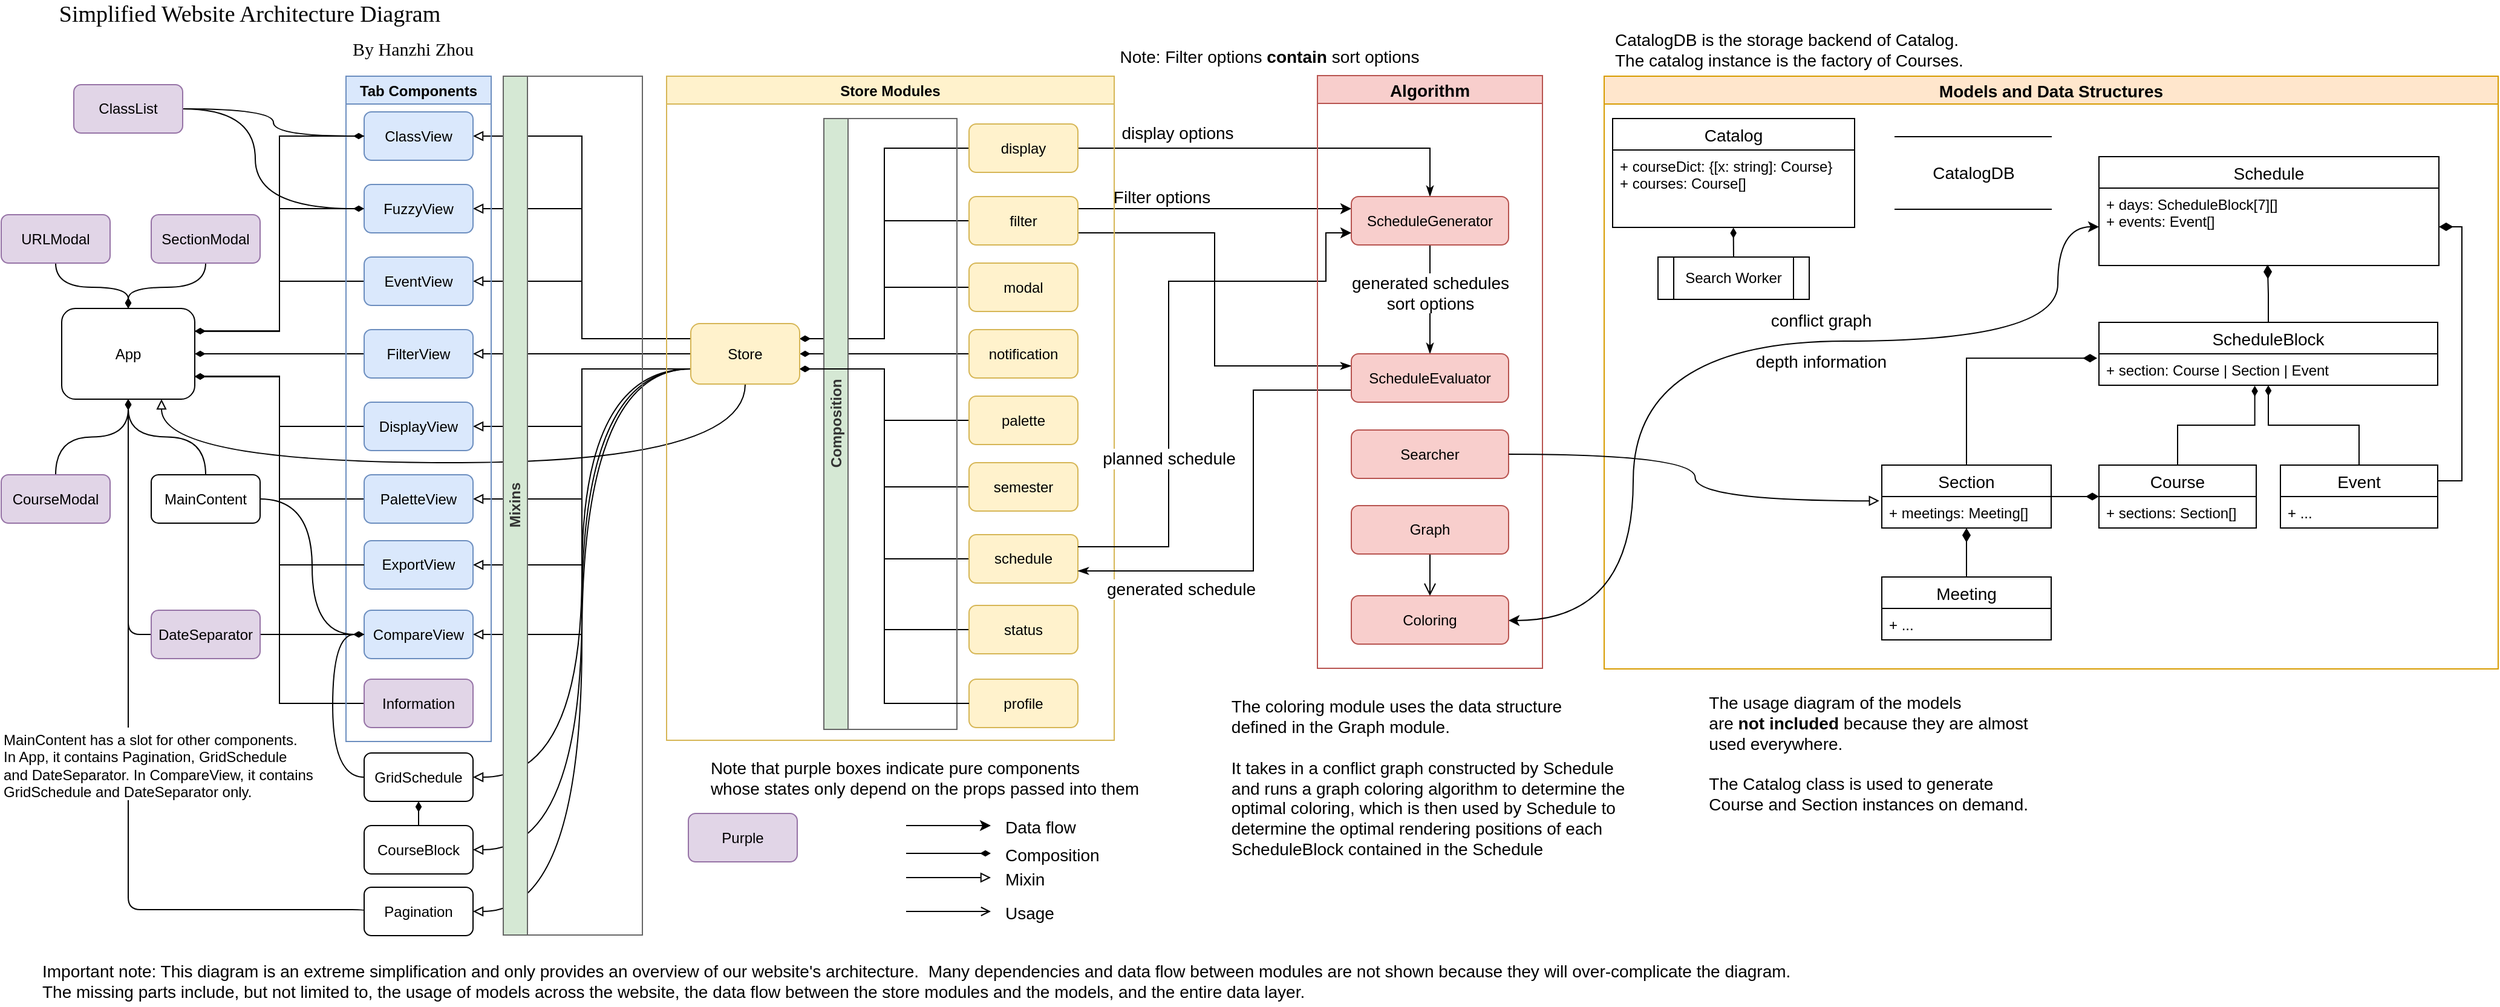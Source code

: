 <mxfile pages="1" version="11.2.1" type="github"><diagram id="ERyFU8kMDomWasQHlO6M" name="Page-1"><mxGraphModel dx="1221" dy="685" grid="1" gridSize="10" guides="1" tooltips="1" connect="1" arrows="1" fold="1" page="1" pageScale="1" pageWidth="1100" pageHeight="850" math="0" shadow="0"><root><mxCell id="0"/><mxCell id="1" parent="0"/><mxCell id="Muoc5TNMA0XhnlQShsyw-18" style="edgeStyle=orthogonalEdgeStyle;rounded=1;orthogonalLoop=1;jettySize=auto;html=1;exitX=0;exitY=0.5;exitDx=0;exitDy=0;entryX=0.5;entryY=1;entryDx=0;entryDy=0;endArrow=diamondThin;endFill=1;" parent="1" source="nzDxdYiODuAXyzOCH1LF-58" target="nzDxdYiODuAXyzOCH1LF-39" edge="1"><mxGeometry relative="1" as="geometry"><Array as="points"><mxPoint x="306" y="760"/><mxPoint x="111" y="760"/></Array></mxGeometry></mxCell><mxCell id="nzDxdYiODuAXyzOCH1LF-1" style="edgeStyle=orthogonalEdgeStyle;rounded=0;orthogonalLoop=1;jettySize=auto;html=1;exitX=0;exitY=0.5;exitDx=0;exitDy=0;startArrow=none;startFill=0;endArrow=diamondThin;endFill=1;fontSize=14;entryX=1;entryY=0.75;entryDx=0;entryDy=0;" parent="1" source="nzDxdYiODuAXyzOCH1LF-52" target="nzDxdYiODuAXyzOCH1LF-20" edge="1"><mxGeometry relative="1" as="geometry"><mxPoint x="671" y="360.5" as="targetPoint"/></mxGeometry></mxCell><mxCell id="nzDxdYiODuAXyzOCH1LF-2" style="edgeStyle=orthogonalEdgeStyle;rounded=0;orthogonalLoop=1;jettySize=auto;html=1;exitX=1;exitY=0.25;exitDx=0;exitDy=0;entryX=0;entryY=0.5;entryDx=0;entryDy=0;endArrow=none;endFill=0;startArrow=diamondThin;startFill=1;" parent="1" source="nzDxdYiODuAXyzOCH1LF-20" target="nzDxdYiODuAXyzOCH1LF-31" edge="1"><mxGeometry relative="1" as="geometry"/></mxCell><mxCell id="nzDxdYiODuAXyzOCH1LF-3" style="edgeStyle=orthogonalEdgeStyle;rounded=0;orthogonalLoop=1;jettySize=auto;html=1;exitX=1;exitY=0.75;exitDx=0;exitDy=0;entryX=0;entryY=0.5;entryDx=0;entryDy=0;endArrow=none;endFill=0;startArrow=diamondThin;startFill=1;" parent="1" source="nzDxdYiODuAXyzOCH1LF-20" target="nzDxdYiODuAXyzOCH1LF-51" edge="1"><mxGeometry relative="1" as="geometry"/></mxCell><mxCell id="nzDxdYiODuAXyzOCH1LF-4" style="edgeStyle=orthogonalEdgeStyle;rounded=0;orthogonalLoop=1;jettySize=auto;html=1;exitX=1;exitY=0.75;exitDx=0;exitDy=0;entryX=0;entryY=0.5;entryDx=0;entryDy=0;endArrow=none;endFill=0;startArrow=diamondThin;startFill=1;" parent="1" source="nzDxdYiODuAXyzOCH1LF-20" target="nzDxdYiODuAXyzOCH1LF-32" edge="1"><mxGeometry relative="1" as="geometry"/></mxCell><mxCell id="nzDxdYiODuAXyzOCH1LF-5" style="edgeStyle=orthogonalEdgeStyle;rounded=0;orthogonalLoop=1;jettySize=auto;html=1;exitX=1;exitY=0.75;exitDx=0;exitDy=0;entryX=0;entryY=0.5;entryDx=0;entryDy=0;endArrow=none;endFill=0;startArrow=diamondThin;startFill=1;" parent="1" source="nzDxdYiODuAXyzOCH1LF-20" target="nzDxdYiODuAXyzOCH1LF-21" edge="1"><mxGeometry relative="1" as="geometry"/></mxCell><mxCell id="nzDxdYiODuAXyzOCH1LF-6" style="edgeStyle=orthogonalEdgeStyle;rounded=0;orthogonalLoop=1;jettySize=auto;html=1;exitX=1;exitY=0.25;exitDx=0;exitDy=0;entryX=0;entryY=0.5;entryDx=0;entryDy=0;endArrow=none;endFill=0;startArrow=diamondThin;startFill=1;" parent="1" source="nzDxdYiODuAXyzOCH1LF-20" target="nzDxdYiODuAXyzOCH1LF-28" edge="1"><mxGeometry relative="1" as="geometry"/></mxCell><mxCell id="nzDxdYiODuAXyzOCH1LF-7" style="edgeStyle=orthogonalEdgeStyle;rounded=0;orthogonalLoop=1;jettySize=auto;html=1;exitX=1;exitY=0.5;exitDx=0;exitDy=0;entryX=0;entryY=0.5;entryDx=0;entryDy=0;endArrow=none;endFill=0;startArrow=diamondThin;startFill=1;" parent="1" source="nzDxdYiODuAXyzOCH1LF-20" target="nzDxdYiODuAXyzOCH1LF-27" edge="1"><mxGeometry relative="1" as="geometry"/></mxCell><mxCell id="nzDxdYiODuAXyzOCH1LF-8" style="edgeStyle=orthogonalEdgeStyle;rounded=0;orthogonalLoop=1;jettySize=auto;html=1;exitX=1;exitY=0.25;exitDx=0;exitDy=0;entryX=0;entryY=0.5;entryDx=0;entryDy=0;endArrow=none;endFill=0;startArrow=diamondThin;startFill=1;" parent="1" source="nzDxdYiODuAXyzOCH1LF-20" target="nzDxdYiODuAXyzOCH1LF-26" edge="1"><mxGeometry relative="1" as="geometry"/></mxCell><mxCell id="nzDxdYiODuAXyzOCH1LF-9" style="edgeStyle=orthogonalEdgeStyle;rounded=0;orthogonalLoop=1;jettySize=auto;html=1;exitX=0;exitY=0.25;exitDx=0;exitDy=0;entryX=1;entryY=0.5;entryDx=0;entryDy=0;endArrow=block;endFill=0;startArrow=none;startFill=0;" parent="1" source="nzDxdYiODuAXyzOCH1LF-20" target="nzDxdYiODuAXyzOCH1LF-33" edge="1"><mxGeometry relative="1" as="geometry"/></mxCell><mxCell id="nzDxdYiODuAXyzOCH1LF-10" style="edgeStyle=orthogonalEdgeStyle;rounded=0;orthogonalLoop=1;jettySize=auto;html=1;exitX=0;exitY=0.5;exitDx=0;exitDy=0;entryX=1;entryY=0.5;entryDx=0;entryDy=0;endArrow=block;endFill=0;startArrow=none;startFill=0;" parent="1" source="nzDxdYiODuAXyzOCH1LF-20" target="nzDxdYiODuAXyzOCH1LF-41" edge="1"><mxGeometry relative="1" as="geometry"/></mxCell><mxCell id="nzDxdYiODuAXyzOCH1LF-11" style="edgeStyle=orthogonalEdgeStyle;rounded=0;orthogonalLoop=1;jettySize=auto;html=1;exitX=0;exitY=0.75;exitDx=0;exitDy=0;entryX=1;entryY=0.5;entryDx=0;entryDy=0;endArrow=block;endFill=0;startArrow=none;startFill=0;" parent="1" source="nzDxdYiODuAXyzOCH1LF-20" target="nzDxdYiODuAXyzOCH1LF-43" edge="1"><mxGeometry relative="1" as="geometry"/></mxCell><mxCell id="nzDxdYiODuAXyzOCH1LF-12" style="edgeStyle=orthogonalEdgeStyle;rounded=0;orthogonalLoop=1;jettySize=auto;html=1;exitX=0;exitY=0.75;exitDx=0;exitDy=0;entryX=1;entryY=0.5;entryDx=0;entryDy=0;endArrow=block;endFill=0;startArrow=none;startFill=0;" parent="1" source="nzDxdYiODuAXyzOCH1LF-20" target="nzDxdYiODuAXyzOCH1LF-45" edge="1"><mxGeometry relative="1" as="geometry"/></mxCell><mxCell id="nzDxdYiODuAXyzOCH1LF-13" style="edgeStyle=orthogonalEdgeStyle;rounded=0;orthogonalLoop=1;jettySize=auto;html=1;exitX=0;exitY=0.25;exitDx=0;exitDy=0;entryX=1;entryY=0.5;entryDx=0;entryDy=0;endArrow=block;endFill=0;startArrow=none;startFill=0;" parent="1" source="nzDxdYiODuAXyzOCH1LF-20" target="nzDxdYiODuAXyzOCH1LF-35" edge="1"><mxGeometry relative="1" as="geometry"/></mxCell><mxCell id="nzDxdYiODuAXyzOCH1LF-14" style="edgeStyle=orthogonalEdgeStyle;rounded=0;orthogonalLoop=1;jettySize=auto;html=1;exitX=0;exitY=0.25;exitDx=0;exitDy=0;entryX=1;entryY=0.5;entryDx=0;entryDy=0;endArrow=block;endFill=0;startArrow=none;startFill=0;" parent="1" source="nzDxdYiODuAXyzOCH1LF-20" target="nzDxdYiODuAXyzOCH1LF-37" edge="1"><mxGeometry relative="1" as="geometry"/></mxCell><mxCell id="nzDxdYiODuAXyzOCH1LF-15" style="edgeStyle=orthogonalEdgeStyle;curved=1;rounded=0;orthogonalLoop=1;jettySize=auto;html=1;exitX=0;exitY=0.75;exitDx=0;exitDy=0;startArrow=none;startFill=0;endArrow=block;endFill=0;entryX=1;entryY=0.5;entryDx=0;entryDy=0;" parent="1" source="nzDxdYiODuAXyzOCH1LF-20" target="nzDxdYiODuAXyzOCH1LF-60" edge="1"><mxGeometry relative="1" as="geometry"><mxPoint x="406" y="580.5" as="targetPoint"/></mxGeometry></mxCell><mxCell id="nzDxdYiODuAXyzOCH1LF-16" style="edgeStyle=orthogonalEdgeStyle;curved=1;rounded=0;orthogonalLoop=1;jettySize=auto;html=1;exitX=0;exitY=0.75;exitDx=0;exitDy=0;entryX=1;entryY=0.5;entryDx=0;entryDy=0;startArrow=none;startFill=0;endArrow=block;endFill=0;" parent="1" source="nzDxdYiODuAXyzOCH1LF-20" target="nzDxdYiODuAXyzOCH1LF-62" edge="1"><mxGeometry relative="1" as="geometry"><mxPoint x="398" y="640.5" as="targetPoint"/></mxGeometry></mxCell><mxCell id="nzDxdYiODuAXyzOCH1LF-17" style="edgeStyle=orthogonalEdgeStyle;curved=1;rounded=0;orthogonalLoop=1;jettySize=auto;html=1;exitX=0;exitY=0.75;exitDx=0;exitDy=0;entryX=1;entryY=0.5;entryDx=0;entryDy=0;startArrow=none;startFill=0;endArrow=block;endFill=0;" parent="1" source="nzDxdYiODuAXyzOCH1LF-20" target="nzDxdYiODuAXyzOCH1LF-58" edge="1"><mxGeometry relative="1" as="geometry"/></mxCell><mxCell id="nzDxdYiODuAXyzOCH1LF-18" style="edgeStyle=orthogonalEdgeStyle;curved=1;rounded=0;orthogonalLoop=1;jettySize=auto;html=1;exitX=0.5;exitY=1;exitDx=0;exitDy=0;entryX=0.75;entryY=1;entryDx=0;entryDy=0;startArrow=none;startFill=0;endArrow=block;endFill=0;" parent="1" source="nzDxdYiODuAXyzOCH1LF-20" target="nzDxdYiODuAXyzOCH1LF-39" edge="1"><mxGeometry relative="1" as="geometry"><Array as="points"><mxPoint x="621" y="390.5"/><mxPoint x="139" y="390.5"/></Array></mxGeometry></mxCell><mxCell id="nzDxdYiODuAXyzOCH1LF-19" style="edgeStyle=orthogonalEdgeStyle;rounded=0;orthogonalLoop=1;jettySize=auto;html=1;exitX=0;exitY=0.75;exitDx=0;exitDy=0;entryX=1;entryY=0.5;entryDx=0;entryDy=0;endArrow=block;endFill=0;" parent="1" source="nzDxdYiODuAXyzOCH1LF-20" target="nzDxdYiODuAXyzOCH1LF-49" edge="1"><mxGeometry relative="1" as="geometry"/></mxCell><mxCell id="Muoc5TNMA0XhnlQShsyw-12" style="edgeStyle=orthogonalEdgeStyle;rounded=0;orthogonalLoop=1;jettySize=auto;html=1;exitX=0;exitY=0.75;exitDx=0;exitDy=0;entryX=1;entryY=0.5;entryDx=0;entryDy=0;endArrow=block;endFill=0;" parent="1" source="nzDxdYiODuAXyzOCH1LF-20" target="Muoc5TNMA0XhnlQShsyw-10" edge="1"><mxGeometry relative="1" as="geometry"/></mxCell><mxCell id="nzDxdYiODuAXyzOCH1LF-20" value="Store" style="rounded=1;whiteSpace=wrap;html=1;fillColor=#fff2cc;strokeColor=#d6b656;" parent="1" vertex="1"><mxGeometry x="576" y="275.5" width="90" height="50" as="geometry"/></mxCell><mxCell id="nzDxdYiODuAXyzOCH1LF-21" value="palette" style="rounded=1;whiteSpace=wrap;html=1;fillColor=#fff2cc;strokeColor=#d6b656;" parent="1" vertex="1"><mxGeometry x="806" y="335.5" width="90" height="40" as="geometry"/></mxCell><mxCell id="nzDxdYiODuAXyzOCH1LF-22" style="edgeStyle=orthogonalEdgeStyle;rounded=0;orthogonalLoop=1;jettySize=auto;html=1;exitX=1;exitY=0.75;exitDx=0;exitDy=0;entryX=0;entryY=0.25;entryDx=0;entryDy=0;startArrow=none;startFill=0;endArrow=classicThin;endFill=1;fontSize=14;" parent="1" source="nzDxdYiODuAXyzOCH1LF-26" target="nzDxdYiODuAXyzOCH1LF-85" edge="1"><mxGeometry relative="1" as="geometry"/></mxCell><mxCell id="nzDxdYiODuAXyzOCH1LF-23" value="sort options" style="text;html=1;resizable=0;points=[];align=center;verticalAlign=middle;labelBackgroundColor=#ffffff;fontSize=14;" parent="nzDxdYiODuAXyzOCH1LF-22" vertex="1" connectable="0"><mxGeometry x="0.28" y="12" relative="1" as="geometry"><mxPoint x="-55" y="-134" as="offset"/></mxGeometry></mxCell><mxCell id="nzDxdYiODuAXyzOCH1LF-24" style="edgeStyle=orthogonalEdgeStyle;rounded=0;orthogonalLoop=1;jettySize=auto;html=1;exitX=1;exitY=0.25;exitDx=0;exitDy=0;entryX=0;entryY=0.25;entryDx=0;entryDy=0;" parent="1" source="nzDxdYiODuAXyzOCH1LF-26" target="nzDxdYiODuAXyzOCH1LF-71" edge="1"><mxGeometry relative="1" as="geometry"><Array as="points"><mxPoint x="1081" y="180.5"/><mxPoint x="1081" y="180.5"/></Array></mxGeometry></mxCell><mxCell id="nzDxdYiODuAXyzOCH1LF-25" value="Filter options" style="text;html=1;resizable=0;points=[];align=center;verticalAlign=middle;labelBackgroundColor=#ffffff;fontSize=14;" parent="nzDxdYiODuAXyzOCH1LF-24" vertex="1" connectable="0"><mxGeometry x="-0.214" relative="1" as="geometry"><mxPoint x="-20" y="-10" as="offset"/></mxGeometry></mxCell><mxCell id="nzDxdYiODuAXyzOCH1LF-26" value="filter" style="rounded=1;whiteSpace=wrap;html=1;fillColor=#fff2cc;strokeColor=#d6b656;" parent="1" vertex="1"><mxGeometry x="806" y="170.5" width="90" height="40" as="geometry"/></mxCell><mxCell id="nzDxdYiODuAXyzOCH1LF-27" value="notification" style="rounded=1;whiteSpace=wrap;html=1;fillColor=#fff2cc;strokeColor=#d6b656;" parent="1" vertex="1"><mxGeometry x="806" y="280.5" width="90" height="40" as="geometry"/></mxCell><mxCell id="nzDxdYiODuAXyzOCH1LF-28" value="modal" style="rounded=1;whiteSpace=wrap;html=1;fillColor=#fff2cc;strokeColor=#d6b656;" parent="1" vertex="1"><mxGeometry x="806" y="225.5" width="90" height="40" as="geometry"/></mxCell><mxCell id="nzDxdYiODuAXyzOCH1LF-29" style="edgeStyle=orthogonalEdgeStyle;rounded=0;orthogonalLoop=1;jettySize=auto;html=1;entryX=0.5;entryY=0;entryDx=0;entryDy=0;startArrow=none;startFill=0;endArrow=classicThin;endFill=1;fontSize=15;" parent="1" source="nzDxdYiODuAXyzOCH1LF-31" target="nzDxdYiODuAXyzOCH1LF-71" edge="1"><mxGeometry relative="1" as="geometry"/></mxCell><mxCell id="nzDxdYiODuAXyzOCH1LF-30" value="display options" style="text;html=1;resizable=0;points=[];align=center;verticalAlign=middle;labelBackgroundColor=#ffffff;fontSize=14;" parent="nzDxdYiODuAXyzOCH1LF-29" vertex="1" connectable="0"><mxGeometry x="0.137" y="1" relative="1" as="geometry"><mxPoint x="-106" y="-11.5" as="offset"/></mxGeometry></mxCell><mxCell id="nzDxdYiODuAXyzOCH1LF-31" value="display" style="rounded=1;whiteSpace=wrap;html=1;fillColor=#fff2cc;strokeColor=#d6b656;" parent="1" vertex="1"><mxGeometry x="806" y="110.5" width="90" height="40" as="geometry"/></mxCell><mxCell id="nzDxdYiODuAXyzOCH1LF-32" value="semester" style="rounded=1;whiteSpace=wrap;html=1;fillColor=#fff2cc;strokeColor=#d6b656;" parent="1" vertex="1"><mxGeometry x="806" y="390.5" width="90" height="40" as="geometry"/></mxCell><mxCell id="nzDxdYiODuAXyzOCH1LF-33" value="ClassView" style="rounded=1;whiteSpace=wrap;html=1;fillColor=#dae8fc;strokeColor=#6c8ebf;" parent="1" vertex="1"><mxGeometry x="306" y="100.5" width="90" height="40" as="geometry"/></mxCell><mxCell id="nzDxdYiODuAXyzOCH1LF-34" style="edgeStyle=orthogonalEdgeStyle;rounded=0;orthogonalLoop=1;jettySize=auto;html=1;exitX=0;exitY=0.5;exitDx=0;exitDy=0;entryX=1;entryY=0.25;entryDx=0;entryDy=0;endArrow=diamondThin;endFill=1;" parent="1" source="nzDxdYiODuAXyzOCH1LF-35" target="nzDxdYiODuAXyzOCH1LF-39" edge="1"><mxGeometry relative="1" as="geometry"/></mxCell><mxCell id="nzDxdYiODuAXyzOCH1LF-35" value="FuzzyView" style="rounded=1;whiteSpace=wrap;html=1;fillColor=#dae8fc;strokeColor=#6c8ebf;" parent="1" vertex="1"><mxGeometry x="306" y="160.5" width="90" height="40" as="geometry"/></mxCell><mxCell id="nzDxdYiODuAXyzOCH1LF-36" style="edgeStyle=orthogonalEdgeStyle;rounded=0;orthogonalLoop=1;jettySize=auto;html=1;exitX=0;exitY=0.5;exitDx=0;exitDy=0;entryX=1;entryY=0.25;entryDx=0;entryDy=0;endArrow=diamondThin;endFill=1;" parent="1" source="nzDxdYiODuAXyzOCH1LF-37" target="nzDxdYiODuAXyzOCH1LF-39" edge="1"><mxGeometry relative="1" as="geometry"/></mxCell><mxCell id="nzDxdYiODuAXyzOCH1LF-37" value="EventView" style="rounded=1;whiteSpace=wrap;html=1;fillColor=#dae8fc;strokeColor=#6c8ebf;" parent="1" vertex="1"><mxGeometry x="306" y="220.5" width="90" height="40" as="geometry"/></mxCell><mxCell id="nzDxdYiODuAXyzOCH1LF-38" style="edgeStyle=orthogonalEdgeStyle;rounded=0;orthogonalLoop=1;jettySize=auto;html=1;exitX=1;exitY=0.25;exitDx=0;exitDy=0;entryX=0;entryY=0.5;entryDx=0;entryDy=0;endArrow=none;endFill=0;startArrow=diamondThin;startFill=1;" parent="1" source="nzDxdYiODuAXyzOCH1LF-39" target="nzDxdYiODuAXyzOCH1LF-33" edge="1"><mxGeometry relative="1" as="geometry"><Array as="points"><mxPoint x="236" y="281.5"/><mxPoint x="236" y="120.5"/></Array></mxGeometry></mxCell><mxCell id="nzDxdYiODuAXyzOCH1LF-39" value="App" style="rounded=1;whiteSpace=wrap;html=1;" parent="1" vertex="1"><mxGeometry x="56" y="263" width="110" height="75" as="geometry"/></mxCell><mxCell id="nzDxdYiODuAXyzOCH1LF-40" style="edgeStyle=orthogonalEdgeStyle;rounded=0;orthogonalLoop=1;jettySize=auto;html=1;exitX=0;exitY=0.5;exitDx=0;exitDy=0;entryX=1;entryY=0.5;entryDx=0;entryDy=0;endArrow=diamondThin;endFill=1;" parent="1" source="nzDxdYiODuAXyzOCH1LF-41" target="nzDxdYiODuAXyzOCH1LF-39" edge="1"><mxGeometry relative="1" as="geometry"/></mxCell><mxCell id="nzDxdYiODuAXyzOCH1LF-41" value="FilterView" style="rounded=1;whiteSpace=wrap;html=1;fillColor=#dae8fc;strokeColor=#6c8ebf;" parent="1" vertex="1"><mxGeometry x="306" y="280.5" width="90" height="40" as="geometry"/></mxCell><mxCell id="nzDxdYiODuAXyzOCH1LF-42" style="edgeStyle=orthogonalEdgeStyle;rounded=0;orthogonalLoop=1;jettySize=auto;html=1;exitX=0;exitY=0.5;exitDx=0;exitDy=0;entryX=1;entryY=0.75;entryDx=0;entryDy=0;endArrow=diamondThin;endFill=1;" parent="1" source="nzDxdYiODuAXyzOCH1LF-43" target="nzDxdYiODuAXyzOCH1LF-39" edge="1"><mxGeometry relative="1" as="geometry"/></mxCell><mxCell id="nzDxdYiODuAXyzOCH1LF-43" value="DisplayView" style="rounded=1;whiteSpace=wrap;html=1;fillColor=#dae8fc;strokeColor=#6c8ebf;" parent="1" vertex="1"><mxGeometry x="306" y="340.5" width="90" height="40" as="geometry"/></mxCell><mxCell id="nzDxdYiODuAXyzOCH1LF-44" style="edgeStyle=orthogonalEdgeStyle;rounded=0;orthogonalLoop=1;jettySize=auto;html=1;exitX=0;exitY=0.5;exitDx=0;exitDy=0;endArrow=diamondThin;endFill=1;entryX=1;entryY=0.75;entryDx=0;entryDy=0;" parent="1" source="nzDxdYiODuAXyzOCH1LF-45" target="nzDxdYiODuAXyzOCH1LF-39" edge="1"><mxGeometry relative="1" as="geometry"><mxPoint x="176" y="370.5" as="targetPoint"/></mxGeometry></mxCell><mxCell id="nzDxdYiODuAXyzOCH1LF-45" value="PaletteView" style="rounded=1;whiteSpace=wrap;html=1;fillColor=#dae8fc;strokeColor=#6c8ebf;" parent="1" vertex="1"><mxGeometry x="306" y="400.5" width="90" height="40" as="geometry"/></mxCell><mxCell id="nzDxdYiODuAXyzOCH1LF-46" style="edgeStyle=orthogonalEdgeStyle;rounded=0;orthogonalLoop=1;jettySize=auto;html=1;exitX=0;exitY=0.5;exitDx=0;exitDy=0;entryX=1;entryY=0.75;entryDx=0;entryDy=0;endArrow=diamondThin;endFill=1;" parent="1" source="nzDxdYiODuAXyzOCH1LF-48" target="nzDxdYiODuAXyzOCH1LF-39" edge="1"><mxGeometry relative="1" as="geometry"/></mxCell><mxCell id="nzDxdYiODuAXyzOCH1LF-47" value="Tab Components" style="swimlane;startSize=23;fillColor=#dae8fc;strokeColor=#6c8ebf;" parent="1" vertex="1"><mxGeometry x="291" y="71" width="120" height="550" as="geometry"/></mxCell><mxCell id="nzDxdYiODuAXyzOCH1LF-48" value="Information" style="rounded=1;whiteSpace=wrap;html=1;fillColor=#e1d5e7;strokeColor=#9673a6;gradientDirection=east;" parent="nzDxdYiODuAXyzOCH1LF-47" vertex="1"><mxGeometry x="15" y="498.5" width="90" height="40" as="geometry"/></mxCell><mxCell id="nzDxdYiODuAXyzOCH1LF-49" value="ExportView" style="rounded=1;whiteSpace=wrap;html=1;fillColor=#dae8fc;strokeColor=#6c8ebf;" parent="nzDxdYiODuAXyzOCH1LF-47" vertex="1"><mxGeometry x="15" y="384" width="90" height="40" as="geometry"/></mxCell><mxCell id="Muoc5TNMA0XhnlQShsyw-10" value="CompareView" style="rounded=1;whiteSpace=wrap;html=1;fillColor=#dae8fc;strokeColor=#6c8ebf;" parent="nzDxdYiODuAXyzOCH1LF-47" vertex="1"><mxGeometry x="15" y="441.5" width="90" height="40" as="geometry"/></mxCell><mxCell id="nzDxdYiODuAXyzOCH1LF-50" value="Store Modules" style="swimlane;startSize=23;fillColor=#fff2cc;strokeColor=#d6b656;" parent="1" vertex="1"><mxGeometry x="556" y="71" width="370" height="549" as="geometry"/></mxCell><mxCell id="nzDxdYiODuAXyzOCH1LF-51" value="status" style="rounded=1;whiteSpace=wrap;html=1;fillColor=#fff2cc;strokeColor=#d6b656;" parent="nzDxdYiODuAXyzOCH1LF-50" vertex="1"><mxGeometry x="250" y="437.5" width="90" height="40" as="geometry"/></mxCell><mxCell id="nzDxdYiODuAXyzOCH1LF-52" value="schedule" style="rounded=1;whiteSpace=wrap;html=1;fillColor=#fff2cc;strokeColor=#d6b656;" parent="nzDxdYiODuAXyzOCH1LF-50" vertex="1"><mxGeometry x="250" y="379" width="90" height="40" as="geometry"/></mxCell><mxCell id="nzDxdYiODuAXyzOCH1LF-53" value="Composition" style="swimlane;html=1;horizontal=0;startSize=20;fillColor=#D5E8D4;strokeColor=#666666;fontColor=#333333;container=0;shadow=0;glass=0;noLabel=0;" parent="nzDxdYiODuAXyzOCH1LF-50" vertex="1"><mxGeometry x="130" y="35" width="110" height="505" as="geometry"/></mxCell><mxCell id="Muoc5TNMA0XhnlQShsyw-3" value="profile" style="rounded=1;whiteSpace=wrap;html=1;fillColor=#fff2cc;strokeColor=#d6b656;" parent="nzDxdYiODuAXyzOCH1LF-50" vertex="1"><mxGeometry x="250" y="498.5" width="90" height="40" as="geometry"/></mxCell><mxCell id="nzDxdYiODuAXyzOCH1LF-54" value="Mixins" style="swimlane;html=1;horizontal=0;startSize=20;fillColor=#D5E8D4;strokeColor=#666666;fontColor=#333333;container=0;shadow=0;glass=0;noLabel=0;" parent="1" vertex="1"><mxGeometry x="421" y="71" width="115" height="710" as="geometry"/></mxCell><mxCell id="nzDxdYiODuAXyzOCH1LF-55" style="rounded=0;orthogonalLoop=1;jettySize=auto;html=1;entryX=0;entryY=0.5;entryDx=0;entryDy=0;startArrow=none;startFill=0;endArrow=diamondThin;endFill=1;edgeStyle=orthogonalEdgeStyle;curved=1;" parent="1" source="nzDxdYiODuAXyzOCH1LF-56" target="nzDxdYiODuAXyzOCH1LF-33" edge="1"><mxGeometry relative="1" as="geometry"><Array as="points"><mxPoint x="231" y="98.5"/><mxPoint x="231" y="120.5"/></Array></mxGeometry></mxCell><mxCell id="nzDxdYiODuAXyzOCH1LF-125" style="edgeStyle=orthogonalEdgeStyle;rounded=0;orthogonalLoop=1;jettySize=auto;html=1;exitX=1;exitY=0.5;exitDx=0;exitDy=0;entryX=0;entryY=0.5;entryDx=0;entryDy=0;curved=1;endArrow=diamondThin;endFill=1;" parent="1" source="nzDxdYiODuAXyzOCH1LF-56" target="nzDxdYiODuAXyzOCH1LF-35" edge="1"><mxGeometry relative="1" as="geometry"><Array as="points"><mxPoint x="216" y="98.5"/><mxPoint x="216" y="180.5"/></Array></mxGeometry></mxCell><mxCell id="nzDxdYiODuAXyzOCH1LF-56" value="ClassList" style="rounded=1;whiteSpace=wrap;html=1;shadow=0;glass=0;fillColor=#e1d5e7;strokeColor=#9673a6;" parent="1" vertex="1"><mxGeometry x="66" y="78" width="90" height="40" as="geometry"/></mxCell><mxCell id="nzDxdYiODuAXyzOCH1LF-58" value="Pagination" style="rounded=1;whiteSpace=wrap;html=1;" parent="1" vertex="1"><mxGeometry x="306" y="741.5" width="90" height="40" as="geometry"/></mxCell><mxCell id="nHiB1nygXGf1CDyIcivE-1" style="edgeStyle=orthogonalEdgeStyle;rounded=0;orthogonalLoop=1;jettySize=auto;html=1;exitX=0;exitY=0.5;exitDx=0;exitDy=0;entryX=0;entryY=0.5;entryDx=0;entryDy=0;curved=1;endArrow=diamondThin;endFill=1;" edge="1" parent="1" source="nzDxdYiODuAXyzOCH1LF-60" target="Muoc5TNMA0XhnlQShsyw-10"><mxGeometry relative="1" as="geometry"><Array as="points"><mxPoint x="280" y="650"/><mxPoint x="280" y="533"/></Array></mxGeometry></mxCell><mxCell id="nzDxdYiODuAXyzOCH1LF-60" value="GridSchedule" style="rounded=1;whiteSpace=wrap;html=1;" parent="1" vertex="1"><mxGeometry x="306" y="630.5" width="90" height="40" as="geometry"/></mxCell><mxCell id="nzDxdYiODuAXyzOCH1LF-61" style="edgeStyle=orthogonalEdgeStyle;curved=1;rounded=0;orthogonalLoop=1;jettySize=auto;html=1;exitX=0.5;exitY=0;exitDx=0;exitDy=0;entryX=0.5;entryY=1;entryDx=0;entryDy=0;startArrow=none;startFill=0;endArrow=diamondThin;endFill=1;" parent="1" source="nzDxdYiODuAXyzOCH1LF-62" target="nzDxdYiODuAXyzOCH1LF-60" edge="1"><mxGeometry relative="1" as="geometry"/></mxCell><mxCell id="nzDxdYiODuAXyzOCH1LF-62" value="CourseBlock" style="rounded=1;whiteSpace=wrap;html=1;" parent="1" vertex="1"><mxGeometry x="306" y="690.5" width="90" height="40" as="geometry"/></mxCell><mxCell id="nzDxdYiODuAXyzOCH1LF-63" value="" style="edgeStyle=orthogonalEdgeStyle;curved=1;rounded=0;orthogonalLoop=1;jettySize=auto;html=1;startArrow=none;startFill=0;endArrow=diamondThin;endFill=1;" parent="1" source="nzDxdYiODuAXyzOCH1LF-64" target="nzDxdYiODuAXyzOCH1LF-39" edge="1"><mxGeometry relative="1" as="geometry"/></mxCell><mxCell id="nzDxdYiODuAXyzOCH1LF-64" value="CourseModal" style="rounded=1;whiteSpace=wrap;html=1;fillColor=#e1d5e7;strokeColor=#9673a6;" parent="1" vertex="1"><mxGeometry x="6" y="400.5" width="90" height="40" as="geometry"/></mxCell><mxCell id="nzDxdYiODuAXyzOCH1LF-65" value="" style="edgeStyle=orthogonalEdgeStyle;curved=1;rounded=0;orthogonalLoop=1;jettySize=auto;html=1;startArrow=none;startFill=0;endArrow=diamondThin;endFill=1;" parent="1" source="nzDxdYiODuAXyzOCH1LF-66" target="nzDxdYiODuAXyzOCH1LF-39" edge="1"><mxGeometry relative="1" as="geometry"/></mxCell><mxCell id="nzDxdYiODuAXyzOCH1LF-66" value="SectionModal" style="rounded=1;whiteSpace=wrap;html=1;fillColor=#e1d5e7;strokeColor=#9673a6;" parent="1" vertex="1"><mxGeometry x="130" y="185.5" width="90" height="40" as="geometry"/></mxCell><mxCell id="nzDxdYiODuAXyzOCH1LF-67" value="Purple" style="rounded=1;whiteSpace=wrap;html=1;fillColor=#e1d5e7;strokeColor=#9673a6;" parent="1" vertex="1"><mxGeometry x="574" y="680.5" width="90" height="40" as="geometry"/></mxCell><mxCell id="nzDxdYiODuAXyzOCH1LF-68" value="&lt;div style=&quot;text-align: left; font-size: 14px;&quot;&gt;&lt;span style=&quot;font-size: 14px;&quot;&gt;Note that purple boxes indicate pure components&amp;nbsp;&lt;/span&gt;&lt;/div&gt;&lt;div style=&quot;text-align: left; font-size: 14px;&quot;&gt;&lt;span style=&quot;font-size: 14px;&quot;&gt;whose states only depend on the props passed into them&lt;/span&gt;&lt;/div&gt;" style="text;html=1;resizable=0;autosize=1;align=center;verticalAlign=middle;points=[];fillColor=none;strokeColor=none;rounded=0;shadow=0;glass=0;fontSize=14;" parent="1" vertex="1"><mxGeometry x="574" y="630.5" width="390" height="40" as="geometry"/></mxCell><mxCell id="nzDxdYiODuAXyzOCH1LF-69" style="edgeStyle=orthogonalEdgeStyle;curved=1;rounded=0;orthogonalLoop=1;jettySize=auto;html=1;entryX=0.5;entryY=0;entryDx=0;entryDy=0;startArrow=none;startFill=0;endArrow=classicThin;endFill=1;fontSize=14;" parent="1" source="nzDxdYiODuAXyzOCH1LF-71" target="nzDxdYiODuAXyzOCH1LF-85" edge="1"><mxGeometry relative="1" as="geometry"/></mxCell><mxCell id="nzDxdYiODuAXyzOCH1LF-70" value="generated schedules&lt;br&gt;sort options&lt;br&gt;" style="text;html=1;resizable=0;points=[];align=center;verticalAlign=middle;labelBackgroundColor=#ffffff;fontSize=14;" parent="nzDxdYiODuAXyzOCH1LF-69" vertex="1" connectable="0"><mxGeometry x="-0.289" relative="1" as="geometry"><mxPoint y="7" as="offset"/></mxGeometry></mxCell><mxCell id="nzDxdYiODuAXyzOCH1LF-71" value="ScheduleGenerator" style="rounded=1;whiteSpace=wrap;html=1;fillColor=#f8cecc;strokeColor=#b85450;" parent="1" vertex="1"><mxGeometry x="1122" y="170.5" width="130" height="40" as="geometry"/></mxCell><mxCell id="nzDxdYiODuAXyzOCH1LF-72" style="edgeStyle=orthogonalEdgeStyle;rounded=0;orthogonalLoop=1;jettySize=auto;html=1;exitX=0;exitY=0.75;exitDx=0;exitDy=0;entryX=1;entryY=0.75;entryDx=0;entryDy=0;startArrow=none;startFill=0;endArrow=classicThin;endFill=1;fontSize=14;" parent="1" source="nzDxdYiODuAXyzOCH1LF-85" target="nzDxdYiODuAXyzOCH1LF-52" edge="1"><mxGeometry relative="1" as="geometry"><Array as="points"><mxPoint x="1041" y="330.5"/><mxPoint x="1041" y="479.5"/></Array></mxGeometry></mxCell><mxCell id="nzDxdYiODuAXyzOCH1LF-73" value="generated schedule" style="text;html=1;resizable=0;points=[];align=center;verticalAlign=middle;labelBackgroundColor=#ffffff;fontSize=14;direction=south;" parent="nzDxdYiODuAXyzOCH1LF-72" vertex="1" connectable="0"><mxGeometry x="-0.088" y="-69" relative="1" as="geometry"><mxPoint x="9" y="74.5" as="offset"/></mxGeometry></mxCell><mxCell id="nzDxdYiODuAXyzOCH1LF-74" value="Note: Filter options &lt;b&gt;contain&lt;/b&gt; sort options" style="text;html=1;resizable=0;autosize=1;align=center;verticalAlign=middle;points=[];fillColor=none;strokeColor=none;rounded=0;shadow=0;glass=0;fontSize=14;" parent="1" vertex="1"><mxGeometry x="924" y="44.5" width="260" height="20" as="geometry"/></mxCell><mxCell id="nzDxdYiODuAXyzOCH1LF-75" style="edgeStyle=orthogonalEdgeStyle;rounded=0;orthogonalLoop=1;jettySize=auto;html=1;exitX=1;exitY=0.25;exitDx=0;exitDy=0;entryX=0;entryY=0.75;entryDx=0;entryDy=0;" parent="1" source="nzDxdYiODuAXyzOCH1LF-52" target="nzDxdYiODuAXyzOCH1LF-71" edge="1"><mxGeometry relative="1" as="geometry"><Array as="points"><mxPoint x="971" y="459.5"/><mxPoint x="971" y="240.5"/><mxPoint x="1101" y="240.5"/><mxPoint x="1101" y="200.5"/></Array></mxGeometry></mxCell><mxCell id="nzDxdYiODuAXyzOCH1LF-76" value="&lt;span style=&quot;font-size: 14px;&quot;&gt;planned schedule&lt;/span&gt;" style="text;html=1;resizable=0;points=[];align=center;verticalAlign=middle;labelBackgroundColor=#ffffff;fontSize=14;" parent="nzDxdYiODuAXyzOCH1LF-75" vertex="1" connectable="0"><mxGeometry x="-0.316" relative="1" as="geometry"><mxPoint y="18" as="offset"/></mxGeometry></mxCell><mxCell id="nzDxdYiODuAXyzOCH1LF-77" value="" style="edgeStyle=orthogonalEdgeStyle;rounded=0;orthogonalLoop=1;jettySize=auto;html=1;fontSize=14;" parent="1" edge="1"><mxGeometry relative="1" as="geometry"><mxPoint x="754" y="690.5" as="sourcePoint"/><mxPoint x="824" y="690.5" as="targetPoint"/></mxGeometry></mxCell><mxCell id="nzDxdYiODuAXyzOCH1LF-78" value="Data flow" style="text;html=1;resizable=0;points=[];autosize=1;align=left;verticalAlign=top;spacingTop=-4;fontSize=14;" parent="1" vertex="1"><mxGeometry x="834" y="680.5" width="70" height="20" as="geometry"/></mxCell><mxCell id="nzDxdYiODuAXyzOCH1LF-79" value="" style="edgeStyle=orthogonalEdgeStyle;rounded=0;orthogonalLoop=1;jettySize=auto;html=1;fontSize=14;endArrow=diamondThin;endFill=1;" parent="1" edge="1"><mxGeometry relative="1" as="geometry"><mxPoint x="754" y="713.5" as="sourcePoint"/><mxPoint x="824" y="713.5" as="targetPoint"/></mxGeometry></mxCell><mxCell id="nzDxdYiODuAXyzOCH1LF-80" value="Composition" style="text;html=1;resizable=0;points=[];autosize=1;align=left;verticalAlign=top;spacingTop=-4;fontSize=14;" parent="1" vertex="1"><mxGeometry x="834" y="703.5" width="90" height="20" as="geometry"/></mxCell><mxCell id="nzDxdYiODuAXyzOCH1LF-81" value="" style="edgeStyle=orthogonalEdgeStyle;rounded=0;orthogonalLoop=1;jettySize=auto;html=1;fontSize=14;endArrow=block;endFill=0;" parent="1" edge="1"><mxGeometry relative="1" as="geometry"><mxPoint x="754" y="733.5" as="sourcePoint"/><mxPoint x="824" y="733.5" as="targetPoint"/></mxGeometry></mxCell><mxCell id="nzDxdYiODuAXyzOCH1LF-82" value="Mixin" style="text;html=1;resizable=0;points=[];autosize=1;align=left;verticalAlign=top;spacingTop=-4;fontSize=14;" parent="1" vertex="1"><mxGeometry x="834" y="723.5" width="50" height="20" as="geometry"/></mxCell><mxCell id="nzDxdYiODuAXyzOCH1LF-83" value="Algorithm" style="swimlane;fontSize=14;fillColor=#f8cecc;strokeColor=#b85450;" parent="1" vertex="1"><mxGeometry x="1094" y="70.5" width="186" height="490" as="geometry"/></mxCell><mxCell id="nzDxdYiODuAXyzOCH1LF-84" value="Coloring" style="rounded=1;whiteSpace=wrap;html=1;fillColor=#f8cecc;strokeColor=#b85450;" parent="nzDxdYiODuAXyzOCH1LF-83" vertex="1"><mxGeometry x="28" y="430" width="130" height="40" as="geometry"/></mxCell><mxCell id="nzDxdYiODuAXyzOCH1LF-85" value="ScheduleEvaluator" style="rounded=1;whiteSpace=wrap;html=1;fillColor=#f8cecc;strokeColor=#b85450;" parent="nzDxdYiODuAXyzOCH1LF-83" vertex="1"><mxGeometry x="28" y="230" width="130" height="40" as="geometry"/></mxCell><mxCell id="nzDxdYiODuAXyzOCH1LF-86" value="" style="edgeStyle=orthogonalEdgeStyle;curved=1;rounded=0;orthogonalLoop=1;jettySize=auto;html=1;endArrow=open;endFill=0;endSize=8;fontSize=14;" parent="nzDxdYiODuAXyzOCH1LF-83" source="nzDxdYiODuAXyzOCH1LF-87" target="nzDxdYiODuAXyzOCH1LF-84" edge="1"><mxGeometry relative="1" as="geometry"/></mxCell><mxCell id="nzDxdYiODuAXyzOCH1LF-87" value="Graph" style="rounded=1;whiteSpace=wrap;html=1;fillColor=#f8cecc;strokeColor=#b85450;" parent="nzDxdYiODuAXyzOCH1LF-83" vertex="1"><mxGeometry x="28" y="355.5" width="130" height="40" as="geometry"/></mxCell><mxCell id="Muoc5TNMA0XhnlQShsyw-21" value="Searcher" style="rounded=1;whiteSpace=wrap;html=1;fillColor=#f8cecc;strokeColor=#b85450;" parent="nzDxdYiODuAXyzOCH1LF-83" vertex="1"><mxGeometry x="28" y="293" width="130" height="40" as="geometry"/></mxCell><mxCell id="nHiB1nygXGf1CDyIcivE-8" style="edgeStyle=orthogonalEdgeStyle;rounded=0;orthogonalLoop=1;jettySize=auto;html=1;exitX=0.5;exitY=0;exitDx=0;exitDy=0;entryX=0.46;entryY=1.016;entryDx=0;entryDy=0;entryPerimeter=0;endArrow=diamondThin;endFill=1;fontSize=14;" edge="1" parent="1" source="nzDxdYiODuAXyzOCH1LF-89" target="nzDxdYiODuAXyzOCH1LF-102"><mxGeometry relative="1" as="geometry"/></mxCell><mxCell id="nzDxdYiODuAXyzOCH1LF-89" value="Course" style="swimlane;fontStyle=0;childLayout=stackLayout;horizontal=1;startSize=26;fillColor=none;horizontalStack=0;resizeParent=1;resizeParentMax=0;resizeLast=0;collapsible=1;marginBottom=0;fontSize=14;" parent="1" vertex="1"><mxGeometry x="1740" y="392.5" width="130" height="52" as="geometry"/></mxCell><mxCell id="nzDxdYiODuAXyzOCH1LF-90" value="+ sections: Section[] " style="text;strokeColor=none;fillColor=none;align=left;verticalAlign=top;spacingLeft=4;spacingRight=4;overflow=hidden;rotatable=0;points=[[0,0.5],[1,0.5]];portConstraint=eastwest;" parent="nzDxdYiODuAXyzOCH1LF-89" vertex="1"><mxGeometry y="26" width="130" height="26" as="geometry"/></mxCell><mxCell id="nzDxdYiODuAXyzOCH1LF-91" value="" style="edgeStyle=orthogonalEdgeStyle;rounded=0;orthogonalLoop=1;jettySize=auto;html=1;endArrow=diamondThin;endFill=1;fontSize=14;endSize=8;" parent="1" source="nzDxdYiODuAXyzOCH1LF-93" target="nzDxdYiODuAXyzOCH1LF-89" edge="1"><mxGeometry relative="1" as="geometry"/></mxCell><mxCell id="nzDxdYiODuAXyzOCH1LF-92" style="edgeStyle=orthogonalEdgeStyle;rounded=0;orthogonalLoop=1;jettySize=auto;html=1;exitX=0.5;exitY=0;exitDx=0;exitDy=0;entryX=-0.005;entryY=0.139;entryDx=0;entryDy=0;endArrow=diamondThin;endFill=1;fontSize=14;endSize=9;entryPerimeter=0;" parent="1" source="nzDxdYiODuAXyzOCH1LF-93" target="nzDxdYiODuAXyzOCH1LF-102" edge="1"><mxGeometry relative="1" as="geometry"/></mxCell><mxCell id="nzDxdYiODuAXyzOCH1LF-93" value="Section" style="swimlane;fontStyle=0;childLayout=stackLayout;horizontal=1;startSize=26;fillColor=none;horizontalStack=0;resizeParent=1;resizeParentMax=0;resizeLast=0;collapsible=1;marginBottom=0;fontSize=14;" parent="1" vertex="1"><mxGeometry x="1560.5" y="392.5" width="140" height="52" as="geometry"/></mxCell><mxCell id="nzDxdYiODuAXyzOCH1LF-94" value="+ meetings: Meeting[] " style="text;strokeColor=none;fillColor=none;align=left;verticalAlign=top;spacingLeft=4;spacingRight=4;overflow=hidden;rotatable=0;points=[[0,0.5],[1,0.5]];portConstraint=eastwest;" parent="nzDxdYiODuAXyzOCH1LF-93" vertex="1"><mxGeometry y="26" width="140" height="26" as="geometry"/></mxCell><mxCell id="nzDxdYiODuAXyzOCH1LF-95" value="" style="edgeStyle=orthogonalEdgeStyle;rounded=0;orthogonalLoop=1;jettySize=auto;html=1;endArrow=diamondThin;endFill=1;fontSize=14;endSize=9;" parent="1" source="nzDxdYiODuAXyzOCH1LF-96" target="nzDxdYiODuAXyzOCH1LF-93" edge="1"><mxGeometry relative="1" as="geometry"/></mxCell><mxCell id="nzDxdYiODuAXyzOCH1LF-96" value="Meeting" style="swimlane;fontStyle=0;childLayout=stackLayout;horizontal=1;startSize=26;fillColor=none;horizontalStack=0;resizeParent=1;resizeParentMax=0;resizeLast=0;collapsible=1;marginBottom=0;fontSize=14;" parent="1" vertex="1"><mxGeometry x="1560.5" y="485" width="140" height="52" as="geometry"/></mxCell><mxCell id="nzDxdYiODuAXyzOCH1LF-97" value="+ ... " style="text;strokeColor=none;fillColor=none;align=left;verticalAlign=top;spacingLeft=4;spacingRight=4;overflow=hidden;rotatable=0;points=[[0,0.5],[1,0.5]];portConstraint=eastwest;" parent="nzDxdYiODuAXyzOCH1LF-96" vertex="1"><mxGeometry y="26" width="140" height="26" as="geometry"/></mxCell><mxCell id="nzDxdYiODuAXyzOCH1LF-98" value="Schedule" style="swimlane;fontStyle=0;childLayout=stackLayout;horizontal=1;startSize=26;fillColor=none;horizontalStack=0;resizeParent=1;resizeParentMax=0;resizeLast=0;collapsible=1;marginBottom=0;fontSize=14;" parent="1" vertex="1"><mxGeometry x="1740" y="137.5" width="281" height="90" as="geometry"/></mxCell><mxCell id="nzDxdYiODuAXyzOCH1LF-99" value="+ days: ScheduleBlock[7][]&#10;+ events: Event[]&#10;" style="text;strokeColor=none;fillColor=none;align=left;verticalAlign=top;spacingLeft=4;spacingRight=4;overflow=hidden;rotatable=0;points=[[0,0.5],[1,0.5]];portConstraint=eastwest;" parent="nzDxdYiODuAXyzOCH1LF-98" vertex="1"><mxGeometry y="26" width="281" height="64" as="geometry"/></mxCell><mxCell id="nzDxdYiODuAXyzOCH1LF-100" style="edgeStyle=orthogonalEdgeStyle;rounded=0;orthogonalLoop=1;jettySize=auto;html=1;exitX=0.5;exitY=0;exitDx=0;exitDy=0;entryX=0.496;entryY=0.988;entryDx=0;entryDy=0;entryPerimeter=0;endArrow=diamondThin;endFill=1;fontSize=14;endSize=9;" parent="1" source="nzDxdYiODuAXyzOCH1LF-101" target="nzDxdYiODuAXyzOCH1LF-99" edge="1"><mxGeometry relative="1" as="geometry"/></mxCell><mxCell id="nzDxdYiODuAXyzOCH1LF-101" value="ScheduleBlock" style="swimlane;fontStyle=0;childLayout=stackLayout;horizontal=1;startSize=26;fillColor=none;horizontalStack=0;resizeParent=1;resizeParentMax=0;resizeLast=0;collapsible=1;marginBottom=0;fontSize=14;" parent="1" vertex="1"><mxGeometry x="1740" y="274.5" width="280" height="52" as="geometry"/></mxCell><mxCell id="nzDxdYiODuAXyzOCH1LF-102" value="+ section: Course | Section | Event " style="text;strokeColor=none;fillColor=none;align=left;verticalAlign=top;spacingLeft=4;spacingRight=4;overflow=hidden;rotatable=0;points=[[0,0.5],[1,0.5]];portConstraint=eastwest;" parent="nzDxdYiODuAXyzOCH1LF-101" vertex="1"><mxGeometry y="26" width="280" height="26" as="geometry"/></mxCell><mxCell id="nzDxdYiODuAXyzOCH1LF-103" style="edgeStyle=orthogonalEdgeStyle;rounded=0;orthogonalLoop=1;jettySize=auto;html=1;exitX=0.5;exitY=0;exitDx=0;exitDy=0;endArrow=diamondThin;endFill=1;fontSize=14;endSize=6;" parent="1" source="nzDxdYiODuAXyzOCH1LF-105" target="nzDxdYiODuAXyzOCH1LF-101" edge="1"><mxGeometry relative="1" as="geometry"/></mxCell><mxCell id="nzDxdYiODuAXyzOCH1LF-104" style="edgeStyle=orthogonalEdgeStyle;rounded=0;orthogonalLoop=1;jettySize=auto;html=1;exitX=1;exitY=0.25;exitDx=0;exitDy=0;entryX=1;entryY=0.5;entryDx=0;entryDy=0;endArrow=diamondThin;endFill=1;fontSize=14;endSize=9;" parent="1" source="nzDxdYiODuAXyzOCH1LF-105" target="nzDxdYiODuAXyzOCH1LF-99" edge="1"><mxGeometry relative="1" as="geometry"/></mxCell><mxCell id="nzDxdYiODuAXyzOCH1LF-105" value="Event" style="swimlane;fontStyle=0;childLayout=stackLayout;horizontal=1;startSize=26;fillColor=none;horizontalStack=0;resizeParent=1;resizeParentMax=0;resizeLast=0;collapsible=1;marginBottom=0;fontSize=14;" parent="1" vertex="1"><mxGeometry x="1890" y="392.5" width="130" height="52" as="geometry"/></mxCell><mxCell id="nzDxdYiODuAXyzOCH1LF-106" value="+ ... " style="text;strokeColor=none;fillColor=none;align=left;verticalAlign=top;spacingLeft=4;spacingRight=4;overflow=hidden;rotatable=0;points=[[0,0.5],[1,0.5]];portConstraint=eastwest;" parent="nzDxdYiODuAXyzOCH1LF-105" vertex="1"><mxGeometry y="26" width="130" height="26" as="geometry"/></mxCell><mxCell id="nzDxdYiODuAXyzOCH1LF-107" value="Models and Data Structures" style="swimlane;fontSize=14;fillColor=#ffe6cc;strokeColor=#d79b00;" parent="1" vertex="1"><mxGeometry x="1331" y="71" width="739" height="490" as="geometry"/></mxCell><mxCell id="Muoc5TNMA0XhnlQShsyw-19" value="CatalogDB" style="shape=partialRectangle;whiteSpace=wrap;html=1;left=0;right=0;fillColor=none;fontSize=14;" parent="nzDxdYiODuAXyzOCH1LF-107" vertex="1"><mxGeometry x="240.5" y="50" width="129" height="60" as="geometry"/></mxCell><mxCell id="Muoc5TNMA0XhnlQShsyw-27" style="edgeStyle=orthogonalEdgeStyle;curved=1;rounded=0;orthogonalLoop=1;jettySize=auto;html=1;exitX=0.5;exitY=0;exitDx=0;exitDy=0;entryX=0.499;entryY=1.003;entryDx=0;entryDy=0;entryPerimeter=0;endArrow=diamondThin;endFill=1;" parent="nzDxdYiODuAXyzOCH1LF-107" source="nzDxdYiODuAXyzOCH1LF-110" target="Muoc5TNMA0XhnlQShsyw-24" edge="1"><mxGeometry relative="1" as="geometry"/></mxCell><mxCell id="nzDxdYiODuAXyzOCH1LF-110" value="Search Worker" style="shape=process;whiteSpace=wrap;html=1;backgroundOutline=1;" parent="nzDxdYiODuAXyzOCH1LF-107" vertex="1"><mxGeometry x="44.5" y="149.5" width="125" height="35" as="geometry"/></mxCell><mxCell id="Muoc5TNMA0XhnlQShsyw-23" value="Catalog" style="swimlane;fontStyle=0;childLayout=stackLayout;horizontal=1;startSize=26;fillColor=none;horizontalStack=0;resizeParent=1;resizeParentMax=0;resizeLast=0;collapsible=1;marginBottom=0;fontSize=14;" parent="nzDxdYiODuAXyzOCH1LF-107" vertex="1"><mxGeometry x="7" y="35" width="200" height="90" as="geometry"/></mxCell><mxCell id="Muoc5TNMA0XhnlQShsyw-24" value="+ courseDict: {[x: string]: Course}&#10;+ courses: Course[]&#10;" style="text;strokeColor=none;fillColor=none;align=left;verticalAlign=top;spacingLeft=4;spacingRight=4;overflow=hidden;rotatable=0;points=[[0,0.5],[1,0.5]];portConstraint=eastwest;" parent="Muoc5TNMA0XhnlQShsyw-23" vertex="1"><mxGeometry y="26" width="200" height="64" as="geometry"/></mxCell><mxCell id="nzDxdYiODuAXyzOCH1LF-111" style="edgeStyle=orthogonalEdgeStyle;curved=1;startArrow=classic;startFill=1;" parent="1" source="nzDxdYiODuAXyzOCH1LF-99" target="nzDxdYiODuAXyzOCH1LF-84" edge="1"><mxGeometry relative="1" as="geometry"><Array as="points"><mxPoint x="1706" y="195"/><mxPoint x="1706" y="290"/><mxPoint x="1355" y="290"/><mxPoint x="1355" y="521"/></Array></mxGeometry></mxCell><mxCell id="nzDxdYiODuAXyzOCH1LF-112" value="conflict graph&lt;br&gt;&lt;br&gt;depth information&lt;br&gt;" style="text;html=1;resizable=0;points=[];align=center;verticalAlign=middle;labelBackgroundColor=none;fontSize=14;" parent="nzDxdYiODuAXyzOCH1LF-111" vertex="1" connectable="0"><mxGeometry x="-0.292" y="8" relative="1" as="geometry"><mxPoint x="-37" y="-8.5" as="offset"/></mxGeometry></mxCell><mxCell id="nzDxdYiODuAXyzOCH1LF-113" value="" style="edgeStyle=orthogonalEdgeStyle;rounded=0;orthogonalLoop=1;jettySize=auto;html=1;fontSize=14;endArrow=open;endFill=0;" parent="1" edge="1"><mxGeometry relative="1" as="geometry"><mxPoint x="754" y="761.5" as="sourcePoint"/><mxPoint x="824" y="761.5" as="targetPoint"/></mxGeometry></mxCell><mxCell id="nzDxdYiODuAXyzOCH1LF-114" value="Usage" style="text;html=1;resizable=0;points=[];autosize=1;align=left;verticalAlign=top;spacingTop=-4;fontSize=14;" parent="1" vertex="1"><mxGeometry x="834" y="751.5" width="60" height="20" as="geometry"/></mxCell><mxCell id="nzDxdYiODuAXyzOCH1LF-115" value="&lt;div style=&quot;text-align: left; font-size: 14px;&quot;&gt;The coloring module uses the data structure&amp;nbsp;&lt;/div&gt;&lt;div style=&quot;text-align: left; font-size: 14px;&quot;&gt;defined in the Graph module.&lt;/div&gt;&lt;div style=&quot;text-align: left; font-size: 14px;&quot;&gt;&lt;br style=&quot;font-size: 14px;&quot;&gt;&lt;/div&gt;&lt;div style=&quot;text-align: left; font-size: 14px;&quot;&gt;It takes in a conflict graph constructed by Schedule&amp;nbsp;&lt;/div&gt;&lt;div style=&quot;text-align: left; font-size: 14px;&quot;&gt;and&amp;nbsp;&lt;span style=&quot;font-size: 14px;&quot;&gt;runs a graph coloring algorithm to determine the&amp;nbsp;&lt;/span&gt;&lt;/div&gt;&lt;div style=&quot;text-align: left; font-size: 14px;&quot;&gt;optimal coloring, which is then used by Schedule to&lt;/div&gt;&lt;div style=&quot;text-align: left; font-size: 14px;&quot;&gt;determine the optimal rendering positions of each&amp;nbsp;&lt;/div&gt;&lt;div style=&quot;text-align: left; font-size: 14px;&quot;&gt;ScheduleBlock contained in the Schedule&lt;/div&gt;" style="text;html=1;resizable=0;autosize=1;align=center;verticalAlign=middle;points=[];fillColor=none;strokeColor=none;rounded=0;shadow=0;glass=0;fontSize=14;" parent="1" vertex="1"><mxGeometry x="1002" y="575.5" width="370" height="150" as="geometry"/></mxCell><mxCell id="nzDxdYiODuAXyzOCH1LF-116" value="&lt;div style=&quot;text-align: left; font-size: 14px;&quot;&gt;The usage diagram of the models&amp;nbsp;&lt;/div&gt;&lt;div style=&quot;text-align: left; font-size: 14px;&quot;&gt;are &lt;b style=&quot;font-size: 14px;&quot;&gt;not&amp;nbsp;&lt;/b&gt;&lt;b style=&quot;font-size: 14px;&quot;&gt;included&lt;/b&gt;&lt;span style=&quot;font-size: 14px;&quot;&gt; because they are almost&amp;nbsp;&lt;/span&gt;&lt;/div&gt;&lt;div style=&quot;text-align: left; font-size: 14px;&quot;&gt;&lt;span style=&quot;font-size: 14px;&quot;&gt;used&amp;nbsp;&lt;/span&gt;&lt;span style=&quot;font-size: 14px;&quot;&gt;everywhere.&lt;/span&gt;&lt;/div&gt;&lt;div style=&quot;text-align: left; font-size: 14px;&quot;&gt;&lt;br style=&quot;font-size: 14px;&quot;&gt;&lt;/div&gt;&lt;div style=&quot;text-align: left; font-size: 14px;&quot;&gt;The Catalog class is used to generate&amp;nbsp;&lt;/div&gt;&lt;div style=&quot;text-align: left; font-size: 14px;&quot;&gt;Course and Section instances on demand.&lt;/div&gt;" style="text;html=1;resizable=0;autosize=1;align=center;verticalAlign=middle;points=[];fillColor=none;strokeColor=none;rounded=0;shadow=0;glass=0;fontSize=14;" parent="1" vertex="1"><mxGeometry x="1401" y="575.5" width="300" height="110" as="geometry"/></mxCell><mxCell id="nzDxdYiODuAXyzOCH1LF-117" value="&lt;font face=&quot;Verdana&quot;&gt;&lt;span style=&quot;font-size: 19px&quot;&gt;Simplified Website Architecture Diagram&lt;/span&gt;&lt;/font&gt;" style="text;html=1;resizable=0;autosize=1;align=center;verticalAlign=middle;points=[];fillColor=none;strokeColor=none;rounded=0;labelBackgroundColor=none;fontSize=14;" parent="1" vertex="1"><mxGeometry x="11" y="9.5" width="400" height="20" as="geometry"/></mxCell><mxCell id="nzDxdYiODuAXyzOCH1LF-118" value="&lt;font face=&quot;Verdana&quot; style=&quot;font-size: 15px&quot;&gt;By Hanzhi Zhou&lt;/font&gt;" style="text;html=1;resizable=0;autosize=1;align=center;verticalAlign=middle;points=[];fillColor=none;strokeColor=none;rounded=0;labelBackgroundColor=none;fontSize=14;" parent="1" vertex="1"><mxGeometry x="281" y="38" width="130" height="20" as="geometry"/></mxCell><mxCell id="nzDxdYiODuAXyzOCH1LF-119" value="Important note: This diagram is an extreme simplification and only provides an overview of our website's architecture.&amp;nbsp; Many dependencies and data flow between modules are not shown because they will over-complicate the diagram. &lt;br&gt;The missing parts include, but not limited to, the usage of models across the website, the data flow between the store&amp;nbsp;modules and the models, and the entire data layer.&amp;nbsp;" style="text;resizable=0;points=[];autosize=1;align=left;verticalAlign=top;spacingTop=-4;fontSize=14;labelBorderColor=none;html=1;" parent="1" vertex="1"><mxGeometry x="38" y="799.5" width="1470" height="40" as="geometry"/></mxCell><mxCell id="nzDxdYiODuAXyzOCH1LF-120" style="edgeStyle=orthogonalEdgeStyle;rounded=0;orthogonalLoop=1;jettySize=auto;html=1;exitX=0;exitY=0.5;exitDx=0;exitDy=0;entryX=1;entryY=0.75;entryDx=0;entryDy=0;endArrow=diamondThin;endFill=1;" parent="1" source="nzDxdYiODuAXyzOCH1LF-49" target="nzDxdYiODuAXyzOCH1LF-39" edge="1"><mxGeometry relative="1" as="geometry"/></mxCell><mxCell id="Muoc5TNMA0XhnlQShsyw-2" value="" style="edgeStyle=orthogonalEdgeStyle;rounded=0;orthogonalLoop=1;jettySize=auto;html=1;endArrow=diamondThin;endFill=1;curved=1;" parent="1" source="Muoc5TNMA0XhnlQShsyw-1" target="nzDxdYiODuAXyzOCH1LF-39" edge="1"><mxGeometry relative="1" as="geometry"/></mxCell><mxCell id="Muoc5TNMA0XhnlQShsyw-1" value="URLModal" style="rounded=1;whiteSpace=wrap;html=1;fillColor=#e1d5e7;strokeColor=#9673a6;" parent="1" vertex="1"><mxGeometry x="6" y="185.5" width="90" height="40" as="geometry"/></mxCell><mxCell id="Muoc5TNMA0XhnlQShsyw-4" style="edgeStyle=orthogonalEdgeStyle;rounded=0;orthogonalLoop=1;jettySize=auto;html=1;exitX=0;exitY=0.5;exitDx=0;exitDy=0;entryX=1;entryY=0.75;entryDx=0;entryDy=0;endArrow=diamondThin;endFill=1;" parent="1" source="Muoc5TNMA0XhnlQShsyw-3" target="nzDxdYiODuAXyzOCH1LF-20" edge="1"><mxGeometry relative="1" as="geometry"/></mxCell><mxCell id="Muoc5TNMA0XhnlQShsyw-14" style="edgeStyle=orthogonalEdgeStyle;rounded=0;orthogonalLoop=1;jettySize=auto;html=1;exitX=1;exitY=0.5;exitDx=0;exitDy=0;entryX=0;entryY=0.5;entryDx=0;entryDy=0;endArrow=diamondThin;endFill=1;curved=1;" parent="1" source="Muoc5TNMA0XhnlQShsyw-5" target="Muoc5TNMA0XhnlQShsyw-10" edge="1"><mxGeometry relative="1" as="geometry"/></mxCell><mxCell id="Muoc5TNMA0XhnlQShsyw-16" style="edgeStyle=orthogonalEdgeStyle;curved=1;rounded=0;orthogonalLoop=1;jettySize=auto;html=1;exitX=0.5;exitY=0;exitDx=0;exitDy=0;endArrow=diamondThin;endFill=1;entryX=0.5;entryY=1;entryDx=0;entryDy=0;" parent="1" source="Muoc5TNMA0XhnlQShsyw-5" target="nzDxdYiODuAXyzOCH1LF-39" edge="1"><mxGeometry relative="1" as="geometry"><mxPoint x="56" y="440" as="targetPoint"/></mxGeometry></mxCell><mxCell id="Muoc5TNMA0XhnlQShsyw-5" value="MainContent" style="rounded=1;whiteSpace=wrap;html=1;" parent="1" vertex="1"><mxGeometry x="130" y="400.5" width="90" height="40" as="geometry"/></mxCell><mxCell id="nHiB1nygXGf1CDyIcivE-3" style="edgeStyle=orthogonalEdgeStyle;curved=1;rounded=0;orthogonalLoop=1;jettySize=auto;html=1;exitX=1;exitY=0.5;exitDx=0;exitDy=0;entryX=0;entryY=0.5;entryDx=0;entryDy=0;endArrow=diamondThin;endFill=1;" edge="1" parent="1" source="Muoc5TNMA0XhnlQShsyw-6" target="Muoc5TNMA0XhnlQShsyw-10"><mxGeometry relative="1" as="geometry"/></mxCell><mxCell id="nHiB1nygXGf1CDyIcivE-5" style="edgeStyle=orthogonalEdgeStyle;rounded=1;orthogonalLoop=1;jettySize=auto;html=1;exitX=0;exitY=0.5;exitDx=0;exitDy=0;entryX=0.5;entryY=1;entryDx=0;entryDy=0;endArrow=diamondThin;endFill=1;" edge="1" parent="1" source="Muoc5TNMA0XhnlQShsyw-6" target="nzDxdYiODuAXyzOCH1LF-39"><mxGeometry relative="1" as="geometry"><Array as="points"><mxPoint x="111" y="533"/></Array></mxGeometry></mxCell><mxCell id="Muoc5TNMA0XhnlQShsyw-6" value="DateSeparator" style="rounded=1;whiteSpace=wrap;html=1;fillColor=#e1d5e7;strokeColor=#9673a6;" parent="1" vertex="1"><mxGeometry x="130" y="512.5" width="90" height="40" as="geometry"/></mxCell><mxCell id="Muoc5TNMA0XhnlQShsyw-11" style="edgeStyle=orthogonalEdgeStyle;rounded=0;orthogonalLoop=1;jettySize=auto;html=1;exitX=0;exitY=0.5;exitDx=0;exitDy=0;entryX=1;entryY=0.75;entryDx=0;entryDy=0;endArrow=diamondThin;endFill=1;" parent="1" source="Muoc5TNMA0XhnlQShsyw-10" target="nzDxdYiODuAXyzOCH1LF-39" edge="1"><mxGeometry relative="1" as="geometry"/></mxCell><mxCell id="Muoc5TNMA0XhnlQShsyw-22" style="edgeStyle=orthogonalEdgeStyle;curved=1;rounded=0;orthogonalLoop=1;jettySize=auto;html=1;exitX=1;exitY=0.5;exitDx=0;exitDy=0;entryX=-0.015;entryY=0.137;entryDx=0;entryDy=0;entryPerimeter=0;endArrow=block;endFill=0;" parent="1" source="Muoc5TNMA0XhnlQShsyw-21" target="nzDxdYiODuAXyzOCH1LF-94" edge="1"><mxGeometry relative="1" as="geometry"/></mxCell><mxCell id="nHiB1nygXGf1CDyIcivE-7" value="CatalogDB is the storage backend of Catalog.&lt;br style=&quot;font-size: 14px&quot;&gt;The catalog instance is the factory of Courses." style="text;html=1;resizable=0;points=[];autosize=1;align=left;verticalAlign=top;spacingTop=-4;fontSize=14;" vertex="1" parent="1"><mxGeometry x="1338" y="29.5" width="300" height="40" as="geometry"/></mxCell><mxCell id="nHiB1nygXGf1CDyIcivE-6" value="MainContent has a slot for other components.&lt;br&gt;In App, it contains Pagination, GridSchedule&lt;br&gt;and DateSeparator. In CompareView, it contains&lt;br&gt;GridSchedule and DateSeparator only.&amp;nbsp;" style="text;html=1;resizable=0;points=[];autosize=1;align=left;verticalAlign=top;spacingTop=-4;fillColor=#ffffff;" vertex="1" parent="1"><mxGeometry x="6" y="609.5" width="270" height="60" as="geometry"/></mxCell></root></mxGraphModel></diagram></mxfile>